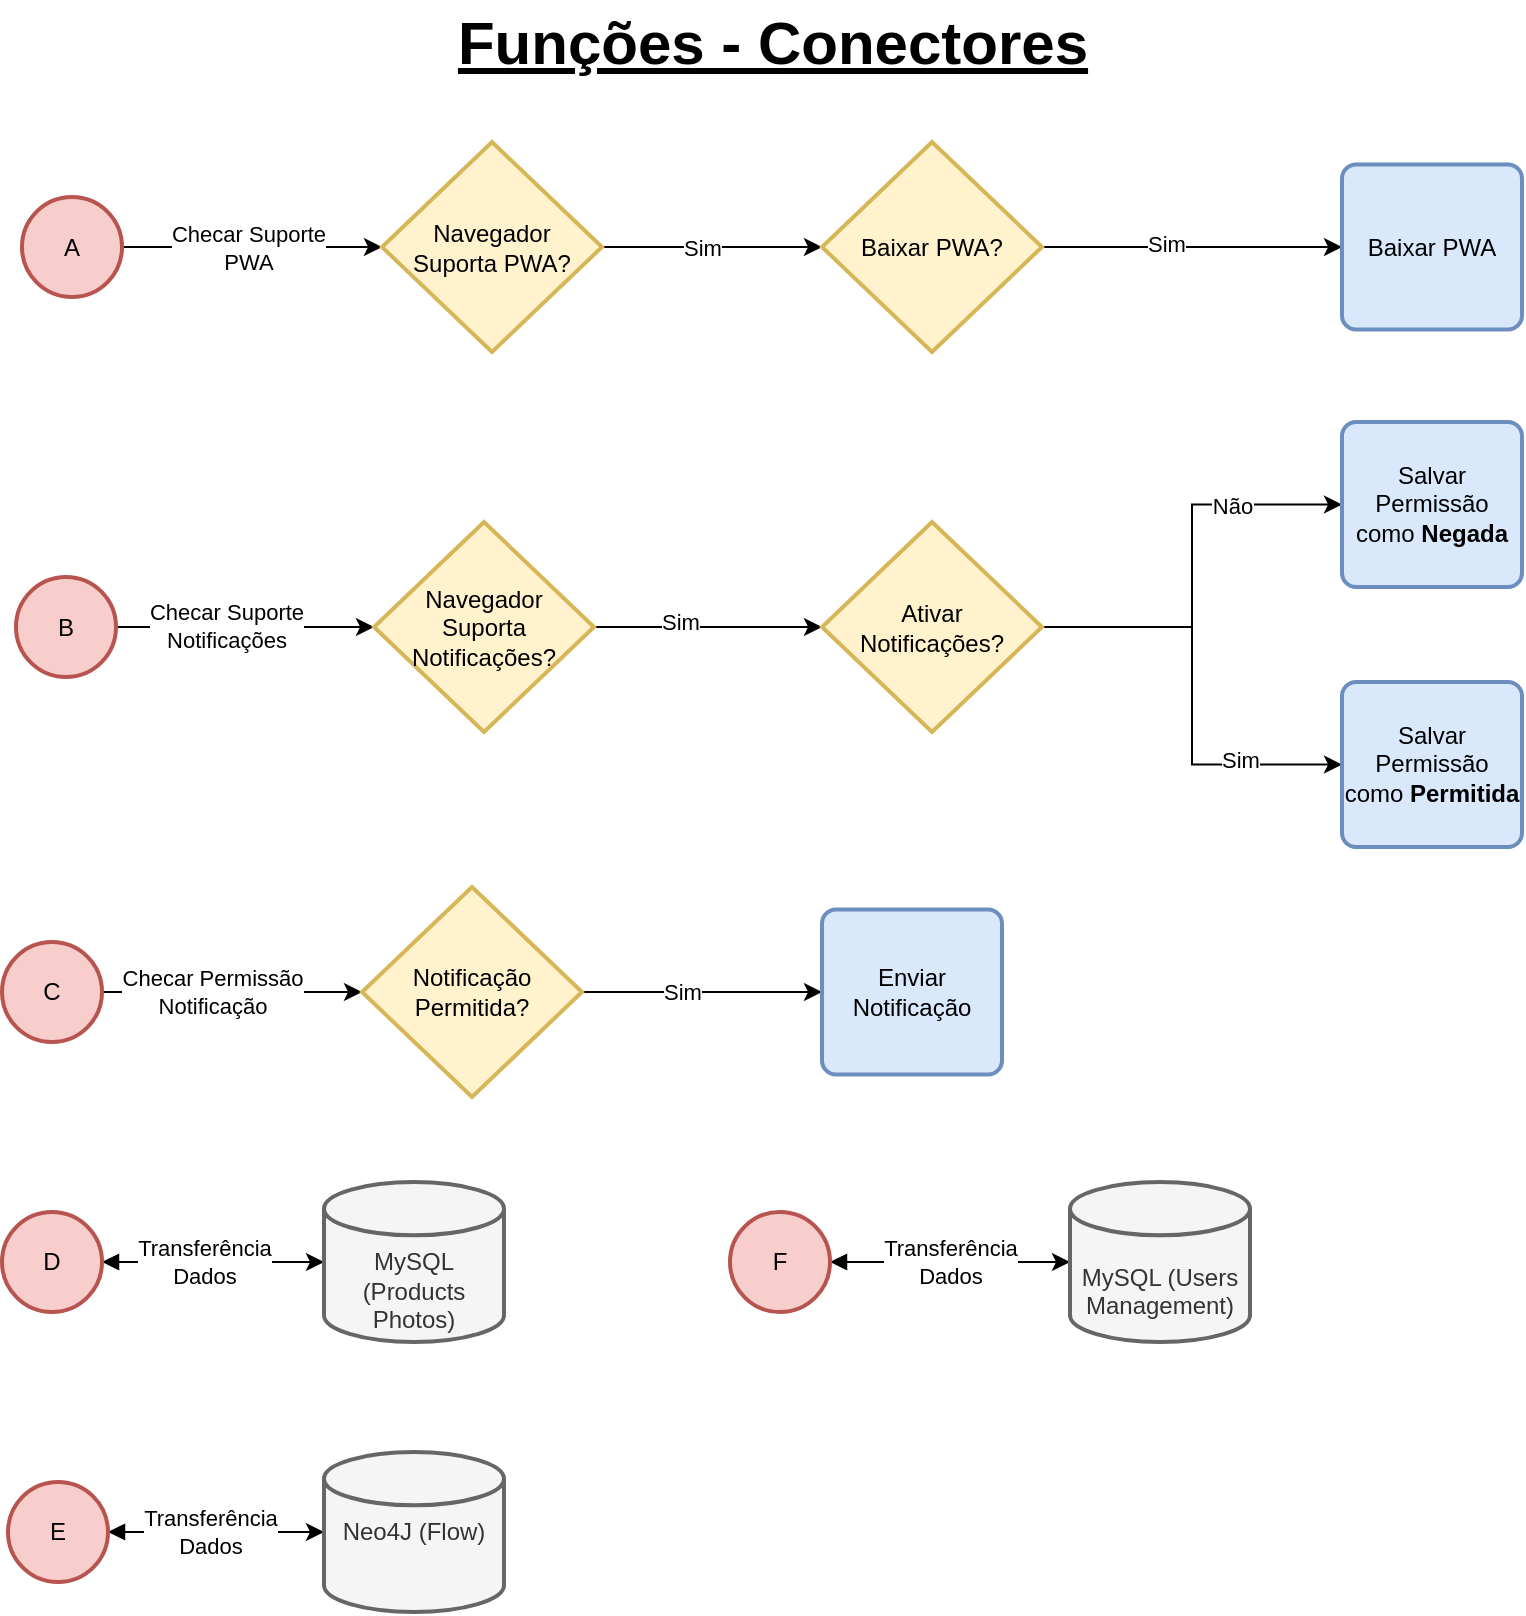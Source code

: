 <mxfile version="14.4.8" type="github" pages="2">
  <diagram id="C5RBs43oDa-KdzZeNtuy" name="Functions - Connections">
    <mxGraphModel dx="1446" dy="662" grid="1" gridSize="10" guides="1" tooltips="1" connect="1" arrows="1" fold="1" page="1" pageScale="1" pageWidth="827" pageHeight="1169" math="0" shadow="0">
      <root>
        <mxCell id="WIyWlLk6GJQsqaUBKTNV-0" />
        <mxCell id="WIyWlLk6GJQsqaUBKTNV-1" parent="WIyWlLk6GJQsqaUBKTNV-0" />
        <mxCell id="e5558Dl3N0MNa-q7I44U-0" value="Funções - Conectores" style="text;html=1;resizable=0;autosize=1;align=center;verticalAlign=middle;points=[];rounded=0;fontStyle=5;dashed=1;shadow=0;sketch=0;glass=0;fontSize=30;direction=west;rotation=0;" vertex="1" parent="WIyWlLk6GJQsqaUBKTNV-1">
          <mxGeometry x="250" y="20" width="330" height="40" as="geometry" />
        </mxCell>
        <mxCell id="Nmn2N3g5sEDoJbKBL7BR-42" style="edgeStyle=orthogonalEdgeStyle;rounded=0;orthogonalLoop=1;jettySize=auto;html=1;entryX=0;entryY=0.5;entryDx=0;entryDy=0;entryPerimeter=0;startArrow=block;startFill=1;" parent="WIyWlLk6GJQsqaUBKTNV-1" source="Nmn2N3g5sEDoJbKBL7BR-2" target="Nmn2N3g5sEDoJbKBL7BR-14" edge="1">
          <mxGeometry relative="1" as="geometry" />
        </mxCell>
        <mxCell id="Nmn2N3g5sEDoJbKBL7BR-43" value="Transferência&lt;br&gt;Dados" style="edgeLabel;html=1;align=center;verticalAlign=middle;resizable=0;points=[];" parent="Nmn2N3g5sEDoJbKBL7BR-42" vertex="1" connectable="0">
          <mxGeometry x="-0.2" y="2" relative="1" as="geometry">
            <mxPoint x="8" y="2" as="offset" />
          </mxGeometry>
        </mxCell>
        <mxCell id="Nmn2N3g5sEDoJbKBL7BR-2" value="E" style="strokeWidth=2;html=1;shape=mxgraph.flowchart.start_2;whiteSpace=wrap;fillColor=#f8cecc;strokeColor=#b85450;" parent="WIyWlLk6GJQsqaUBKTNV-1" vertex="1">
          <mxGeometry x="33" y="760" width="50" height="50" as="geometry" />
        </mxCell>
        <mxCell id="Nmn2N3g5sEDoJbKBL7BR-40" style="edgeStyle=orthogonalEdgeStyle;rounded=0;orthogonalLoop=1;jettySize=auto;html=1;entryX=0;entryY=0.5;entryDx=0;entryDy=0;entryPerimeter=0;startArrow=block;startFill=1;" parent="WIyWlLk6GJQsqaUBKTNV-1" source="Nmn2N3g5sEDoJbKBL7BR-4" target="Nmn2N3g5sEDoJbKBL7BR-12" edge="1">
          <mxGeometry relative="1" as="geometry" />
        </mxCell>
        <mxCell id="Nmn2N3g5sEDoJbKBL7BR-41" value="Transferência&lt;br&gt;Dados" style="edgeLabel;html=1;align=center;verticalAlign=middle;resizable=0;points=[];" parent="Nmn2N3g5sEDoJbKBL7BR-40" vertex="1" connectable="0">
          <mxGeometry x="-0.214" y="-3" relative="1" as="geometry">
            <mxPoint x="13" y="-3" as="offset" />
          </mxGeometry>
        </mxCell>
        <mxCell id="Nmn2N3g5sEDoJbKBL7BR-4" value="F" style="strokeWidth=2;html=1;shape=mxgraph.flowchart.start_2;whiteSpace=wrap;fillColor=#f8cecc;strokeColor=#b85450;" parent="WIyWlLk6GJQsqaUBKTNV-1" vertex="1">
          <mxGeometry x="394" y="625" width="50" height="50" as="geometry" />
        </mxCell>
        <mxCell id="Nmn2N3g5sEDoJbKBL7BR-37" style="edgeStyle=orthogonalEdgeStyle;rounded=0;orthogonalLoop=1;jettySize=auto;html=1;startArrow=block;startFill=1;" parent="WIyWlLk6GJQsqaUBKTNV-1" source="Nmn2N3g5sEDoJbKBL7BR-5" target="Nmn2N3g5sEDoJbKBL7BR-15" edge="1">
          <mxGeometry relative="1" as="geometry" />
        </mxCell>
        <mxCell id="Nmn2N3g5sEDoJbKBL7BR-38" value="Transferência&lt;br&gt;Dados" style="edgeLabel;html=1;align=center;verticalAlign=middle;resizable=0;points=[];" parent="Nmn2N3g5sEDoJbKBL7BR-37" vertex="1" connectable="0">
          <mxGeometry x="-0.24" y="4" relative="1" as="geometry">
            <mxPoint x="9" y="4" as="offset" />
          </mxGeometry>
        </mxCell>
        <mxCell id="Nmn2N3g5sEDoJbKBL7BR-5" value="D" style="strokeWidth=2;html=1;shape=mxgraph.flowchart.start_2;whiteSpace=wrap;fillColor=#f8cecc;strokeColor=#b85450;" parent="WIyWlLk6GJQsqaUBKTNV-1" vertex="1">
          <mxGeometry x="30" y="625" width="50" height="50" as="geometry" />
        </mxCell>
        <mxCell id="Nmn2N3g5sEDoJbKBL7BR-26" style="edgeStyle=orthogonalEdgeStyle;rounded=0;orthogonalLoop=1;jettySize=auto;html=1;entryX=0;entryY=0.5;entryDx=0;entryDy=0;entryPerimeter=0;" parent="WIyWlLk6GJQsqaUBKTNV-1" source="Nmn2N3g5sEDoJbKBL7BR-6" target="Nmn2N3g5sEDoJbKBL7BR-25" edge="1">
          <mxGeometry relative="1" as="geometry" />
        </mxCell>
        <mxCell id="Nmn2N3g5sEDoJbKBL7BR-27" value="Checar Suporte&lt;br&gt;Notificações" style="edgeLabel;html=1;align=center;verticalAlign=middle;resizable=0;points=[];" parent="Nmn2N3g5sEDoJbKBL7BR-26" vertex="1" connectable="0">
          <mxGeometry x="-0.154" y="2" relative="1" as="geometry">
            <mxPoint y="1" as="offset" />
          </mxGeometry>
        </mxCell>
        <mxCell id="Nmn2N3g5sEDoJbKBL7BR-6" value="B" style="strokeWidth=2;html=1;shape=mxgraph.flowchart.start_2;whiteSpace=wrap;fillColor=#f8cecc;strokeColor=#b85450;" parent="WIyWlLk6GJQsqaUBKTNV-1" vertex="1">
          <mxGeometry x="37" y="307.5" width="50" height="50" as="geometry" />
        </mxCell>
        <mxCell id="Nmn2N3g5sEDoJbKBL7BR-17" style="edgeStyle=orthogonalEdgeStyle;rounded=0;orthogonalLoop=1;jettySize=auto;html=1;entryX=0;entryY=0.5;entryDx=0;entryDy=0;entryPerimeter=0;" parent="WIyWlLk6GJQsqaUBKTNV-1" source="Nmn2N3g5sEDoJbKBL7BR-7" target="Nmn2N3g5sEDoJbKBL7BR-16" edge="1">
          <mxGeometry relative="1" as="geometry" />
        </mxCell>
        <mxCell id="Nmn2N3g5sEDoJbKBL7BR-18" value="Checar Suporte&lt;br&gt;PWA" style="edgeLabel;html=1;align=center;verticalAlign=middle;resizable=0;points=[];" parent="Nmn2N3g5sEDoJbKBL7BR-17" vertex="1" connectable="0">
          <mxGeometry x="-0.28" y="-1" relative="1" as="geometry">
            <mxPoint x="16" y="-1" as="offset" />
          </mxGeometry>
        </mxCell>
        <mxCell id="Nmn2N3g5sEDoJbKBL7BR-7" value="A" style="strokeWidth=2;html=1;shape=mxgraph.flowchart.start_2;whiteSpace=wrap;fillColor=#f8cecc;strokeColor=#b85450;" parent="WIyWlLk6GJQsqaUBKTNV-1" vertex="1">
          <mxGeometry x="40" y="117.5" width="50" height="50" as="geometry" />
        </mxCell>
        <mxCell id="Nmn2N3g5sEDoJbKBL7BR-12" value="&lt;br&gt;&lt;br&gt;MySQL (Users Management)" style="strokeWidth=2;html=1;shape=mxgraph.flowchart.database;whiteSpace=wrap;fillColor=#f5f5f5;strokeColor=#666666;fontColor=#333333;" parent="WIyWlLk6GJQsqaUBKTNV-1" vertex="1">
          <mxGeometry x="564" y="610" width="90" height="80" as="geometry" />
        </mxCell>
        <mxCell id="Nmn2N3g5sEDoJbKBL7BR-14" value="Neo4J (Flow)" style="strokeWidth=2;html=1;shape=mxgraph.flowchart.database;whiteSpace=wrap;fillColor=#f5f5f5;strokeColor=#666666;fontColor=#333333;" parent="WIyWlLk6GJQsqaUBKTNV-1" vertex="1">
          <mxGeometry x="191" y="745" width="90" height="80" as="geometry" />
        </mxCell>
        <mxCell id="Nmn2N3g5sEDoJbKBL7BR-15" value="&lt;br&gt;&lt;br&gt;MySQL (Products Photos)" style="strokeWidth=2;html=1;shape=mxgraph.flowchart.database;whiteSpace=wrap;fillColor=#f5f5f5;strokeColor=#666666;fontColor=#333333;" parent="WIyWlLk6GJQsqaUBKTNV-1" vertex="1">
          <mxGeometry x="191" y="610" width="90" height="80" as="geometry" />
        </mxCell>
        <mxCell id="Nmn2N3g5sEDoJbKBL7BR-20" style="edgeStyle=orthogonalEdgeStyle;rounded=0;orthogonalLoop=1;jettySize=auto;html=1;entryX=0;entryY=0.5;entryDx=0;entryDy=0;entryPerimeter=0;" parent="WIyWlLk6GJQsqaUBKTNV-1" source="Nmn2N3g5sEDoJbKBL7BR-16" target="Nmn2N3g5sEDoJbKBL7BR-19" edge="1">
          <mxGeometry relative="1" as="geometry" />
        </mxCell>
        <mxCell id="Nmn2N3g5sEDoJbKBL7BR-21" value="Sim" style="edgeLabel;html=1;align=center;verticalAlign=middle;resizable=0;points=[];" parent="Nmn2N3g5sEDoJbKBL7BR-20" vertex="1" connectable="0">
          <mxGeometry x="-0.345" y="3" relative="1" as="geometry">
            <mxPoint x="14" y="3" as="offset" />
          </mxGeometry>
        </mxCell>
        <mxCell id="Nmn2N3g5sEDoJbKBL7BR-16" value="Navegador &lt;br&gt;Suporta PWA?" style="strokeWidth=2;html=1;shape=mxgraph.flowchart.decision;whiteSpace=wrap;fillColor=#fff2cc;strokeColor=#d6b656;" parent="WIyWlLk6GJQsqaUBKTNV-1" vertex="1">
          <mxGeometry x="220" y="90" width="110" height="105" as="geometry" />
        </mxCell>
        <mxCell id="Nmn2N3g5sEDoJbKBL7BR-23" style="edgeStyle=orthogonalEdgeStyle;rounded=0;orthogonalLoop=1;jettySize=auto;html=1;" parent="WIyWlLk6GJQsqaUBKTNV-1" source="Nmn2N3g5sEDoJbKBL7BR-19" target="Nmn2N3g5sEDoJbKBL7BR-22" edge="1">
          <mxGeometry relative="1" as="geometry" />
        </mxCell>
        <mxCell id="Nmn2N3g5sEDoJbKBL7BR-24" value="Sim" style="edgeLabel;html=1;align=center;verticalAlign=middle;resizable=0;points=[];" parent="Nmn2N3g5sEDoJbKBL7BR-23" vertex="1" connectable="0">
          <mxGeometry x="-0.183" y="2" relative="1" as="geometry">
            <mxPoint as="offset" />
          </mxGeometry>
        </mxCell>
        <mxCell id="Nmn2N3g5sEDoJbKBL7BR-19" value="Baixar PWA?" style="strokeWidth=2;html=1;shape=mxgraph.flowchart.decision;whiteSpace=wrap;fillColor=#fff2cc;strokeColor=#d6b656;" parent="WIyWlLk6GJQsqaUBKTNV-1" vertex="1">
          <mxGeometry x="440" y="90" width="110" height="105" as="geometry" />
        </mxCell>
        <mxCell id="Nmn2N3g5sEDoJbKBL7BR-22" value="Baixar PWA" style="rounded=1;whiteSpace=wrap;html=1;absoluteArcSize=1;arcSize=14;strokeWidth=2;fillColor=#dae8fc;strokeColor=#6c8ebf;" parent="WIyWlLk6GJQsqaUBKTNV-1" vertex="1">
          <mxGeometry x="700" y="101.25" width="90" height="82.5" as="geometry" />
        </mxCell>
        <mxCell id="Nmn2N3g5sEDoJbKBL7BR-29" style="edgeStyle=orthogonalEdgeStyle;rounded=0;orthogonalLoop=1;jettySize=auto;html=1;entryX=0;entryY=0.5;entryDx=0;entryDy=0;entryPerimeter=0;" parent="WIyWlLk6GJQsqaUBKTNV-1" source="Nmn2N3g5sEDoJbKBL7BR-25" target="Nmn2N3g5sEDoJbKBL7BR-28" edge="1">
          <mxGeometry relative="1" as="geometry" />
        </mxCell>
        <mxCell id="Nmn2N3g5sEDoJbKBL7BR-30" value="Sim" style="edgeLabel;html=1;align=center;verticalAlign=middle;resizable=0;points=[];" parent="Nmn2N3g5sEDoJbKBL7BR-29" vertex="1" connectable="0">
          <mxGeometry x="-0.25" y="3" relative="1" as="geometry">
            <mxPoint as="offset" />
          </mxGeometry>
        </mxCell>
        <mxCell id="Nmn2N3g5sEDoJbKBL7BR-25" value="Navegador&lt;br&gt;Suporta&lt;br&gt;Notificações?" style="strokeWidth=2;html=1;shape=mxgraph.flowchart.decision;whiteSpace=wrap;fillColor=#fff2cc;strokeColor=#d6b656;" parent="WIyWlLk6GJQsqaUBKTNV-1" vertex="1">
          <mxGeometry x="216" y="280" width="110" height="105" as="geometry" />
        </mxCell>
        <mxCell id="Nmn2N3g5sEDoJbKBL7BR-33" style="edgeStyle=orthogonalEdgeStyle;rounded=0;orthogonalLoop=1;jettySize=auto;html=1;entryX=0;entryY=0.5;entryDx=0;entryDy=0;" parent="WIyWlLk6GJQsqaUBKTNV-1" source="Nmn2N3g5sEDoJbKBL7BR-28" target="Nmn2N3g5sEDoJbKBL7BR-31" edge="1">
          <mxGeometry relative="1" as="geometry" />
        </mxCell>
        <mxCell id="Nmn2N3g5sEDoJbKBL7BR-35" value="Não" style="edgeLabel;html=1;align=center;verticalAlign=middle;resizable=0;points=[];" parent="Nmn2N3g5sEDoJbKBL7BR-33" vertex="1" connectable="0">
          <mxGeometry x="0.472" relative="1" as="geometry">
            <mxPoint as="offset" />
          </mxGeometry>
        </mxCell>
        <mxCell id="Nmn2N3g5sEDoJbKBL7BR-34" style="edgeStyle=orthogonalEdgeStyle;rounded=0;orthogonalLoop=1;jettySize=auto;html=1;entryX=0;entryY=0.5;entryDx=0;entryDy=0;" parent="WIyWlLk6GJQsqaUBKTNV-1" source="Nmn2N3g5sEDoJbKBL7BR-28" target="Nmn2N3g5sEDoJbKBL7BR-32" edge="1">
          <mxGeometry relative="1" as="geometry" />
        </mxCell>
        <mxCell id="Nmn2N3g5sEDoJbKBL7BR-36" value="Sim" style="edgeLabel;html=1;align=center;verticalAlign=middle;resizable=0;points=[];" parent="Nmn2N3g5sEDoJbKBL7BR-34" vertex="1" connectable="0">
          <mxGeometry x="0.536" y="3" relative="1" as="geometry">
            <mxPoint as="offset" />
          </mxGeometry>
        </mxCell>
        <mxCell id="Nmn2N3g5sEDoJbKBL7BR-28" value="Ativar&lt;br&gt;Notificações?" style="strokeWidth=2;html=1;shape=mxgraph.flowchart.decision;whiteSpace=wrap;fillColor=#fff2cc;strokeColor=#d6b656;" parent="WIyWlLk6GJQsqaUBKTNV-1" vertex="1">
          <mxGeometry x="440" y="280" width="110" height="105" as="geometry" />
        </mxCell>
        <mxCell id="Nmn2N3g5sEDoJbKBL7BR-31" value="Salvar Permissão como &lt;b&gt;Negada&lt;/b&gt;" style="rounded=1;whiteSpace=wrap;html=1;absoluteArcSize=1;arcSize=14;strokeWidth=2;fillColor=#dae8fc;strokeColor=#6c8ebf;" parent="WIyWlLk6GJQsqaUBKTNV-1" vertex="1">
          <mxGeometry x="700" y="230" width="90" height="82.5" as="geometry" />
        </mxCell>
        <mxCell id="Nmn2N3g5sEDoJbKBL7BR-32" value="Salvar Permissão como &lt;b&gt;Permitida&lt;/b&gt;" style="rounded=1;whiteSpace=wrap;html=1;absoluteArcSize=1;arcSize=14;strokeWidth=2;fillColor=#dae8fc;strokeColor=#6c8ebf;" parent="WIyWlLk6GJQsqaUBKTNV-1" vertex="1">
          <mxGeometry x="700" y="360" width="90" height="82.5" as="geometry" />
        </mxCell>
        <mxCell id="e5558Dl3N0MNa-q7I44U-5" style="edgeStyle=orthogonalEdgeStyle;rounded=0;orthogonalLoop=1;jettySize=auto;html=1;startArrow=none;startFill=0;fontSize=11;entryX=0;entryY=0.5;entryDx=0;entryDy=0;entryPerimeter=0;" edge="1" parent="WIyWlLk6GJQsqaUBKTNV-1" source="e5558Dl3N0MNa-q7I44U-1" target="e5558Dl3N0MNa-q7I44U-2">
          <mxGeometry relative="1" as="geometry">
            <mxPoint x="190" y="515" as="targetPoint" />
          </mxGeometry>
        </mxCell>
        <mxCell id="e5558Dl3N0MNa-q7I44U-6" value="Checar Permissão&lt;br&gt;Notificação" style="edgeLabel;html=1;align=center;verticalAlign=middle;resizable=0;points=[];fontSize=11;" vertex="1" connectable="0" parent="e5558Dl3N0MNa-q7I44U-5">
          <mxGeometry x="-0.19" y="-2" relative="1" as="geometry">
            <mxPoint x="2" y="-2" as="offset" />
          </mxGeometry>
        </mxCell>
        <mxCell id="e5558Dl3N0MNa-q7I44U-1" value="C" style="strokeWidth=2;html=1;shape=mxgraph.flowchart.start_2;whiteSpace=wrap;fillColor=#f8cecc;strokeColor=#b85450;" vertex="1" parent="WIyWlLk6GJQsqaUBKTNV-1">
          <mxGeometry x="30" y="490" width="50" height="50" as="geometry" />
        </mxCell>
        <mxCell id="e5558Dl3N0MNa-q7I44U-9" style="edgeStyle=orthogonalEdgeStyle;rounded=0;orthogonalLoop=1;jettySize=auto;html=1;entryX=0;entryY=0.5;entryDx=0;entryDy=0;startArrow=none;startFill=0;fontSize=11;" edge="1" parent="WIyWlLk6GJQsqaUBKTNV-1" source="e5558Dl3N0MNa-q7I44U-2" target="e5558Dl3N0MNa-q7I44U-8">
          <mxGeometry relative="1" as="geometry" />
        </mxCell>
        <mxCell id="e5558Dl3N0MNa-q7I44U-10" value="Sim" style="edgeLabel;html=1;align=center;verticalAlign=middle;resizable=0;points=[];fontSize=11;" vertex="1" connectable="0" parent="e5558Dl3N0MNa-q7I44U-9">
          <mxGeometry x="-0.337" y="-3" relative="1" as="geometry">
            <mxPoint x="10" y="-3" as="offset" />
          </mxGeometry>
        </mxCell>
        <mxCell id="e5558Dl3N0MNa-q7I44U-2" value="Notificação Permitida?" style="strokeWidth=2;html=1;shape=mxgraph.flowchart.decision;whiteSpace=wrap;fillColor=#fff2cc;strokeColor=#d6b656;" vertex="1" parent="WIyWlLk6GJQsqaUBKTNV-1">
          <mxGeometry x="210" y="462.5" width="110" height="105" as="geometry" />
        </mxCell>
        <mxCell id="e5558Dl3N0MNa-q7I44U-8" value="Enviar Notificação" style="rounded=1;whiteSpace=wrap;html=1;absoluteArcSize=1;arcSize=14;strokeWidth=2;fillColor=#dae8fc;strokeColor=#6c8ebf;" vertex="1" parent="WIyWlLk6GJQsqaUBKTNV-1">
          <mxGeometry x="440" y="473.75" width="90" height="82.5" as="geometry" />
        </mxCell>
      </root>
    </mxGraphModel>
  </diagram>
  <diagram id="X0U7TujpCczvxo2cNH14" name="Flow - Login">
    <mxGraphModel dx="997" dy="457" grid="1" gridSize="10" guides="1" tooltips="1" connect="1" arrows="1" fold="1" page="1" pageScale="1" pageWidth="827" pageHeight="1169" math="0" shadow="0">
      <root>
        <mxCell id="eTdc56u8c3z8WF2Q3v0--0" />
        <mxCell id="eTdc56u8c3z8WF2Q3v0--1" parent="eTdc56u8c3z8WF2Q3v0--0" />
        <mxCell id="hKpFCBIjrGyjDIRGhNIJ-2" style="edgeStyle=orthogonalEdgeStyle;rounded=0;orthogonalLoop=1;jettySize=auto;html=1;entryX=0.5;entryY=1;entryDx=0;entryDy=0;startArrow=classic;startFill=1;fontSize=11;" edge="1" parent="eTdc56u8c3z8WF2Q3v0--1" source="hKpFCBIjrGyjDIRGhNIJ-0" target="hKpFCBIjrGyjDIRGhNIJ-1">
          <mxGeometry relative="1" as="geometry" />
        </mxCell>
        <mxCell id="hKpFCBIjrGyjDIRGhNIJ-3" value="Redirecionamento" style="edgeLabel;html=1;align=center;verticalAlign=middle;resizable=0;points=[];fontSize=11;" vertex="1" connectable="0" parent="hKpFCBIjrGyjDIRGhNIJ-2">
          <mxGeometry x="-0.194" y="2" relative="1" as="geometry">
            <mxPoint as="offset" />
          </mxGeometry>
        </mxCell>
        <mxCell id="hKpFCBIjrGyjDIRGhNIJ-0" value="Login" style="rounded=1;whiteSpace=wrap;html=1;absoluteArcSize=1;arcSize=14;strokeWidth=2;fillColor=#d5e8d4;strokeColor=#82b366;" vertex="1" parent="eTdc56u8c3z8WF2Q3v0--1">
          <mxGeometry x="515" y="530" width="70" height="60" as="geometry" />
        </mxCell>
        <mxCell id="OiamvqqvhpyoSmsJa8uY-1" style="edgeStyle=orthogonalEdgeStyle;rounded=0;orthogonalLoop=1;jettySize=auto;html=1;startArrow=none;startFill=0;fontSize=11;" edge="1" parent="eTdc56u8c3z8WF2Q3v0--1" source="hKpFCBIjrGyjDIRGhNIJ-1" target="OiamvqqvhpyoSmsJa8uY-0">
          <mxGeometry relative="1" as="geometry" />
        </mxCell>
        <mxCell id="OiamvqqvhpyoSmsJa8uY-2" value="Preenchimento&lt;br&gt;Email" style="edgeLabel;html=1;align=center;verticalAlign=middle;resizable=0;points=[];fontSize=11;" vertex="1" connectable="0" parent="OiamvqqvhpyoSmsJa8uY-1">
          <mxGeometry x="-0.175" relative="1" as="geometry">
            <mxPoint as="offset" />
          </mxGeometry>
        </mxCell>
        <mxCell id="l743dKjMuUsO67earPKk-2" style="edgeStyle=orthogonalEdgeStyle;rounded=0;orthogonalLoop=1;jettySize=auto;html=1;startArrow=none;startFill=0;fontSize=11;" edge="1" parent="eTdc56u8c3z8WF2Q3v0--1" source="hKpFCBIjrGyjDIRGhNIJ-1" target="T7fFnfA11FW2VcKGSl9l-4">
          <mxGeometry relative="1" as="geometry" />
        </mxCell>
        <mxCell id="l743dKjMuUsO67earPKk-5" value="Notificação" style="edgeLabel;html=1;align=center;verticalAlign=middle;resizable=0;points=[];fontSize=11;" vertex="1" connectable="0" parent="l743dKjMuUsO67earPKk-2">
          <mxGeometry x="0.423" y="-3" relative="1" as="geometry">
            <mxPoint as="offset" />
          </mxGeometry>
        </mxCell>
        <mxCell id="l743dKjMuUsO67earPKk-3" style="edgeStyle=orthogonalEdgeStyle;rounded=0;orthogonalLoop=1;jettySize=auto;html=1;entryX=0.5;entryY=1;entryDx=0;entryDy=0;entryPerimeter=0;startArrow=none;startFill=0;fontSize=11;" edge="1" parent="eTdc56u8c3z8WF2Q3v0--1" target="T7fFnfA11FW2VcKGSl9l-3">
          <mxGeometry relative="1" as="geometry">
            <mxPoint x="745" y="380" as="sourcePoint" />
            <Array as="points">
              <mxPoint x="745" y="330" />
              <mxPoint x="655" y="330" />
            </Array>
          </mxGeometry>
        </mxCell>
        <mxCell id="l743dKjMuUsO67earPKk-4" value="PWA" style="edgeLabel;html=1;align=center;verticalAlign=middle;resizable=0;points=[];fontSize=11;" vertex="1" connectable="0" parent="l743dKjMuUsO67earPKk-3">
          <mxGeometry x="0.641" y="-1" relative="1" as="geometry">
            <mxPoint as="offset" />
          </mxGeometry>
        </mxCell>
        <mxCell id="hKpFCBIjrGyjDIRGhNIJ-1" value="Esqueceu&lt;br&gt;Senha" style="rounded=1;whiteSpace=wrap;html=1;absoluteArcSize=1;arcSize=14;strokeWidth=2;fillColor=#d5e8d4;strokeColor=#82b366;" vertex="1" parent="eTdc56u8c3z8WF2Q3v0--1">
          <mxGeometry x="710" y="380" width="70" height="60" as="geometry" />
        </mxCell>
        <mxCell id="YfGc-2kI3lJ1Y1TKxvfS-2" style="edgeStyle=orthogonalEdgeStyle;rounded=0;orthogonalLoop=1;jettySize=auto;html=1;startArrow=none;startFill=0;fontSize=11;" edge="1" parent="eTdc56u8c3z8WF2Q3v0--1" source="OiamvqqvhpyoSmsJa8uY-0" target="YfGc-2kI3lJ1Y1TKxvfS-1">
          <mxGeometry relative="1" as="geometry" />
        </mxCell>
        <mxCell id="YfGc-2kI3lJ1Y1TKxvfS-3" value="Encaminhamento&lt;br&gt;Ajax" style="edgeLabel;html=1;align=center;verticalAlign=middle;resizable=0;points=[];fontSize=11;" vertex="1" connectable="0" parent="YfGc-2kI3lJ1Y1TKxvfS-2">
          <mxGeometry x="0.214" y="-1" relative="1" as="geometry">
            <mxPoint x="13.5" y="1" as="offset" />
          </mxGeometry>
        </mxCell>
        <mxCell id="OiamvqqvhpyoSmsJa8uY-0" value="Formulário" style="shape=parallelogram;html=1;strokeWidth=2;perimeter=parallelogramPerimeter;whiteSpace=wrap;rounded=1;arcSize=12;size=0.23;shadow=0;glass=0;sketch=0;fillColor=#e1d5e7;fontSize=11;strokeColor=#9673a6;" vertex="1" parent="eTdc56u8c3z8WF2Q3v0--1">
          <mxGeometry x="495" y="380" width="100" height="60" as="geometry" />
        </mxCell>
        <mxCell id="1ra6kkmRNcMQJDXhVLoT-1" style="edgeStyle=orthogonalEdgeStyle;rounded=0;orthogonalLoop=1;jettySize=auto;html=1;entryX=0.5;entryY=1;entryDx=0;entryDy=0;entryPerimeter=0;startArrow=none;startFill=0;fontSize=11;" edge="1" parent="eTdc56u8c3z8WF2Q3v0--1" source="YfGc-2kI3lJ1Y1TKxvfS-0" target="1ra6kkmRNcMQJDXhVLoT-0">
          <mxGeometry relative="1" as="geometry" />
        </mxCell>
        <mxCell id="1ra6kkmRNcMQJDXhVLoT-2" value="Validação" style="edgeLabel;html=1;align=center;verticalAlign=middle;resizable=0;points=[];fontSize=11;" vertex="1" connectable="0" parent="1ra6kkmRNcMQJDXhVLoT-1">
          <mxGeometry x="-0.028" y="4" relative="1" as="geometry">
            <mxPoint x="13" y="-4" as="offset" />
          </mxGeometry>
        </mxCell>
        <mxCell id="YfGc-2kI3lJ1Y1TKxvfS-0" value="F" style="strokeWidth=2;html=1;shape=mxgraph.flowchart.start_2;whiteSpace=wrap;fillColor=#f8cecc;strokeColor=#b85450;" vertex="1" parent="eTdc56u8c3z8WF2Q3v0--1">
          <mxGeometry x="140" y="385" width="50" height="50" as="geometry" />
        </mxCell>
        <mxCell id="YfGc-2kI3lJ1Y1TKxvfS-4" style="edgeStyle=orthogonalEdgeStyle;rounded=0;orthogonalLoop=1;jettySize=auto;html=1;entryX=1;entryY=0.5;entryDx=0;entryDy=0;entryPerimeter=0;startArrow=none;startFill=0;fontSize=11;" edge="1" parent="eTdc56u8c3z8WF2Q3v0--1" source="YfGc-2kI3lJ1Y1TKxvfS-1" target="YfGc-2kI3lJ1Y1TKxvfS-0">
          <mxGeometry relative="1" as="geometry" />
        </mxCell>
        <mxCell id="YfGc-2kI3lJ1Y1TKxvfS-5" value="Consulta MySQL" style="edgeLabel;html=1;align=center;verticalAlign=middle;resizable=0;points=[];fontSize=11;" vertex="1" connectable="0" parent="YfGc-2kI3lJ1Y1TKxvfS-4">
          <mxGeometry x="0.244" y="-4" relative="1" as="geometry">
            <mxPoint x="12" y="4" as="offset" />
          </mxGeometry>
        </mxCell>
        <mxCell id="YfGc-2kI3lJ1Y1TKxvfS-1" value="Validar Email" style="rounded=1;whiteSpace=wrap;html=1;absoluteArcSize=1;arcSize=14;strokeWidth=2;fillColor=#dae8fc;strokeColor=#6c8ebf;" vertex="1" parent="eTdc56u8c3z8WF2Q3v0--1">
          <mxGeometry x="320" y="380" width="70" height="60" as="geometry" />
        </mxCell>
        <mxCell id="1ra6kkmRNcMQJDXhVLoT-3" style="edgeStyle=orthogonalEdgeStyle;rounded=0;orthogonalLoop=1;jettySize=auto;html=1;startArrow=none;startFill=0;fontSize=11;entryX=0;entryY=0;entryDx=0;entryDy=0;exitX=1;exitY=0.5;exitDx=0;exitDy=0;exitPerimeter=0;" edge="1" parent="eTdc56u8c3z8WF2Q3v0--1" source="1ra6kkmRNcMQJDXhVLoT-0" target="hKpFCBIjrGyjDIRGhNIJ-1">
          <mxGeometry relative="1" as="geometry">
            <Array as="points">
              <mxPoint x="110" y="350" />
              <mxPoint x="710" y="350" />
            </Array>
          </mxGeometry>
        </mxCell>
        <mxCell id="1ra6kkmRNcMQJDXhVLoT-4" value="Não" style="edgeLabel;html=1;align=center;verticalAlign=middle;resizable=0;points=[];fontSize=11;" vertex="1" connectable="0" parent="1ra6kkmRNcMQJDXhVLoT-3">
          <mxGeometry x="-0.178" y="-2" relative="1" as="geometry">
            <mxPoint x="28.57" as="offset" />
          </mxGeometry>
        </mxCell>
        <mxCell id="1ra6kkmRNcMQJDXhVLoT-6" style="edgeStyle=orthogonalEdgeStyle;rounded=0;orthogonalLoop=1;jettySize=auto;html=1;entryX=0;entryY=0.5;entryDx=0;entryDy=0;startArrow=none;startFill=0;fontSize=11;" edge="1" parent="eTdc56u8c3z8WF2Q3v0--1" source="1ra6kkmRNcMQJDXhVLoT-0" target="1ra6kkmRNcMQJDXhVLoT-5">
          <mxGeometry relative="1" as="geometry" />
        </mxCell>
        <mxCell id="1ra6kkmRNcMQJDXhVLoT-7" value="Sim" style="edgeLabel;html=1;align=center;verticalAlign=middle;resizable=0;points=[];fontSize=11;" vertex="1" connectable="0" parent="1ra6kkmRNcMQJDXhVLoT-6">
          <mxGeometry x="-0.1" y="-1" relative="1" as="geometry">
            <mxPoint as="offset" />
          </mxGeometry>
        </mxCell>
        <mxCell id="1ra6kkmRNcMQJDXhVLoT-0" value="Email Válido?" style="strokeWidth=2;html=1;shape=mxgraph.flowchart.decision;whiteSpace=wrap;fillColor=#fff2cc;strokeColor=#d6b656;" vertex="1" parent="eTdc56u8c3z8WF2Q3v0--1">
          <mxGeometry x="10" y="280" width="100" height="80" as="geometry" />
        </mxCell>
        <mxCell id="T7fFnfA11FW2VcKGSl9l-1" style="edgeStyle=orthogonalEdgeStyle;rounded=0;orthogonalLoop=1;jettySize=auto;html=1;entryX=0;entryY=0.5;entryDx=0;entryDy=0;entryPerimeter=0;startArrow=none;startFill=0;fontSize=11;" edge="1" parent="eTdc56u8c3z8WF2Q3v0--1" source="1ra6kkmRNcMQJDXhVLoT-5" target="T7fFnfA11FW2VcKGSl9l-0">
          <mxGeometry relative="1" as="geometry" />
        </mxCell>
        <mxCell id="T7fFnfA11FW2VcKGSl9l-2" value="Notificação" style="edgeLabel;html=1;align=center;verticalAlign=middle;resizable=0;points=[];fontSize=11;" vertex="1" connectable="0" parent="T7fFnfA11FW2VcKGSl9l-1">
          <mxGeometry x="-0.194" y="-1" relative="1" as="geometry">
            <mxPoint as="offset" />
          </mxGeometry>
        </mxCell>
        <mxCell id="1ra6kkmRNcMQJDXhVLoT-5" value="Validar Email" style="rounded=1;whiteSpace=wrap;html=1;absoluteArcSize=1;arcSize=14;strokeWidth=2;fillColor=#dae8fc;strokeColor=#6c8ebf;" vertex="1" parent="eTdc56u8c3z8WF2Q3v0--1">
          <mxGeometry x="280" y="180" width="70" height="60" as="geometry" />
        </mxCell>
        <mxCell id="T7fFnfA11FW2VcKGSl9l-0" value="C" style="strokeWidth=2;html=1;shape=mxgraph.flowchart.start_2;whiteSpace=wrap;fillColor=#f8cecc;strokeColor=#b85450;" vertex="1" parent="eTdc56u8c3z8WF2Q3v0--1">
          <mxGeometry x="460" y="185" width="50" height="50" as="geometry" />
        </mxCell>
        <mxCell id="T7fFnfA11FW2VcKGSl9l-3" value="A" style="strokeWidth=2;html=1;shape=mxgraph.flowchart.start_2;whiteSpace=wrap;fillColor=#f8cecc;strokeColor=#b85450;" vertex="1" parent="eTdc56u8c3z8WF2Q3v0--1">
          <mxGeometry x="630" y="230" width="50" height="50" as="geometry" />
        </mxCell>
        <mxCell id="T7fFnfA11FW2VcKGSl9l-4" value="B" style="strokeWidth=2;html=1;shape=mxgraph.flowchart.start_2;whiteSpace=wrap;fillColor=#f8cecc;strokeColor=#b85450;" vertex="1" parent="eTdc56u8c3z8WF2Q3v0--1">
          <mxGeometry x="760" y="230" width="50" height="50" as="geometry" />
        </mxCell>
      </root>
    </mxGraphModel>
  </diagram>
</mxfile>
